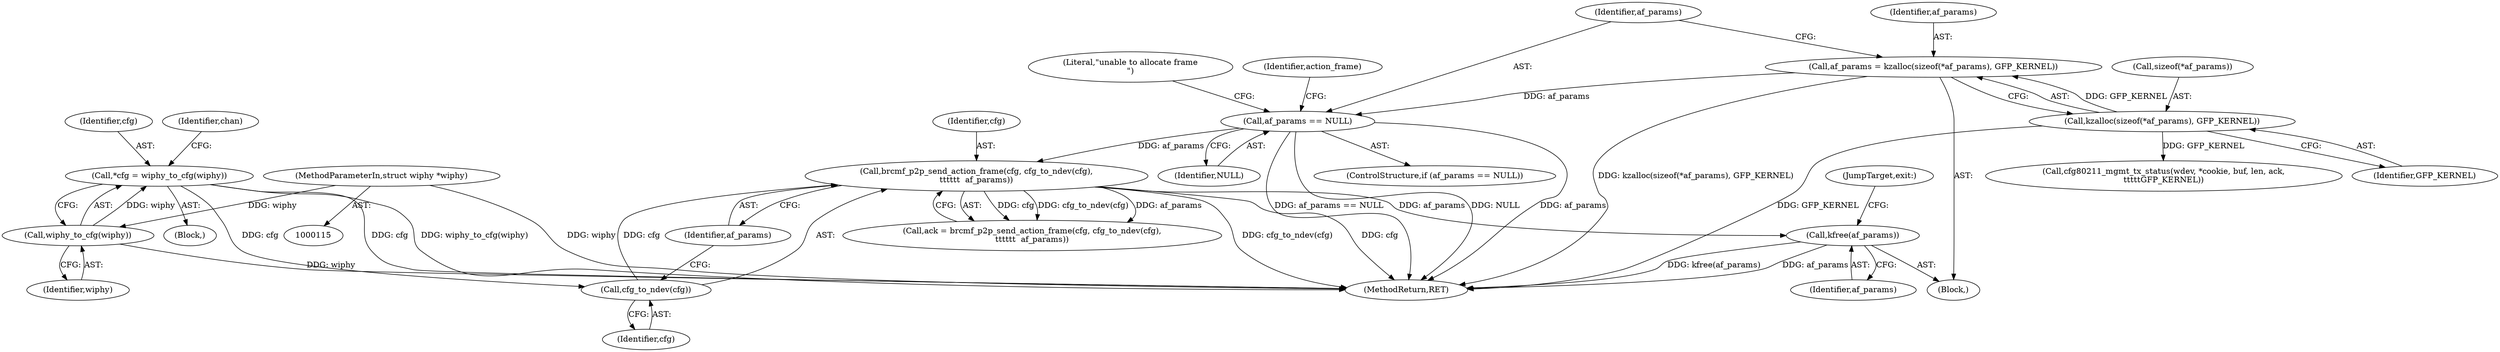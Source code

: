 digraph "0_linux_8f44c9a41386729fea410e688959ddaa9d51be7c@API" {
"1000389" [label="(Call,kfree(af_params))"];
"1000376" [label="(Call,brcmf_p2p_send_action_frame(cfg, cfg_to_ndev(cfg),\n\t\t\t\t\t\t  af_params))"];
"1000378" [label="(Call,cfg_to_ndev(cfg))"];
"1000122" [label="(Call,*cfg = wiphy_to_cfg(wiphy))"];
"1000124" [label="(Call,wiphy_to_cfg(wiphy))"];
"1000116" [label="(MethodParameterIn,struct wiphy *wiphy)"];
"1000267" [label="(Call,af_params == NULL)"];
"1000259" [label="(Call,af_params = kzalloc(sizeof(*af_params), GFP_KERNEL))"];
"1000261" [label="(Call,kzalloc(sizeof(*af_params), GFP_KERNEL))"];
"1000128" [label="(Identifier,chan)"];
"1000379" [label="(Identifier,cfg)"];
"1000268" [label="(Identifier,af_params)"];
"1000269" [label="(Identifier,NULL)"];
"1000260" [label="(Identifier,af_params)"];
"1000261" [label="(Call,kzalloc(sizeof(*af_params), GFP_KERNEL))"];
"1000380" [label="(Identifier,af_params)"];
"1000390" [label="(Identifier,af_params)"];
"1000122" [label="(Call,*cfg = wiphy_to_cfg(wiphy))"];
"1000120" [label="(Block,)"];
"1000389" [label="(Call,kfree(af_params))"];
"1000408" [label="(MethodReturn,RET)"];
"1000259" [label="(Call,af_params = kzalloc(sizeof(*af_params), GFP_KERNEL))"];
"1000265" [label="(Identifier,GFP_KERNEL)"];
"1000377" [label="(Identifier,cfg)"];
"1000378" [label="(Call,cfg_to_ndev(cfg))"];
"1000262" [label="(Call,sizeof(*af_params))"];
"1000405" [label="(JumpTarget,exit:)"];
"1000244" [label="(Block,)"];
"1000267" [label="(Call,af_params == NULL)"];
"1000125" [label="(Identifier,wiphy)"];
"1000374" [label="(Call,ack = brcmf_p2p_send_action_frame(cfg, cfg_to_ndev(cfg),\n\t\t\t\t\t\t  af_params))"];
"1000272" [label="(Literal,\"unable to allocate frame\n\")"];
"1000116" [label="(MethodParameterIn,struct wiphy *wiphy)"];
"1000381" [label="(Call,cfg80211_mgmt_tx_status(wdev, *cookie, buf, len, ack,\n\t\t\t\t\tGFP_KERNEL))"];
"1000266" [label="(ControlStructure,if (af_params == NULL))"];
"1000376" [label="(Call,brcmf_p2p_send_action_frame(cfg, cfg_to_ndev(cfg),\n\t\t\t\t\t\t  af_params))"];
"1000123" [label="(Identifier,cfg)"];
"1000124" [label="(Call,wiphy_to_cfg(wiphy))"];
"1000279" [label="(Identifier,action_frame)"];
"1000389" -> "1000244"  [label="AST: "];
"1000389" -> "1000390"  [label="CFG: "];
"1000390" -> "1000389"  [label="AST: "];
"1000405" -> "1000389"  [label="CFG: "];
"1000389" -> "1000408"  [label="DDG: kfree(af_params)"];
"1000389" -> "1000408"  [label="DDG: af_params"];
"1000376" -> "1000389"  [label="DDG: af_params"];
"1000376" -> "1000374"  [label="AST: "];
"1000376" -> "1000380"  [label="CFG: "];
"1000377" -> "1000376"  [label="AST: "];
"1000378" -> "1000376"  [label="AST: "];
"1000380" -> "1000376"  [label="AST: "];
"1000374" -> "1000376"  [label="CFG: "];
"1000376" -> "1000408"  [label="DDG: cfg"];
"1000376" -> "1000408"  [label="DDG: cfg_to_ndev(cfg)"];
"1000376" -> "1000374"  [label="DDG: cfg"];
"1000376" -> "1000374"  [label="DDG: cfg_to_ndev(cfg)"];
"1000376" -> "1000374"  [label="DDG: af_params"];
"1000378" -> "1000376"  [label="DDG: cfg"];
"1000267" -> "1000376"  [label="DDG: af_params"];
"1000378" -> "1000379"  [label="CFG: "];
"1000379" -> "1000378"  [label="AST: "];
"1000380" -> "1000378"  [label="CFG: "];
"1000122" -> "1000378"  [label="DDG: cfg"];
"1000122" -> "1000120"  [label="AST: "];
"1000122" -> "1000124"  [label="CFG: "];
"1000123" -> "1000122"  [label="AST: "];
"1000124" -> "1000122"  [label="AST: "];
"1000128" -> "1000122"  [label="CFG: "];
"1000122" -> "1000408"  [label="DDG: cfg"];
"1000122" -> "1000408"  [label="DDG: wiphy_to_cfg(wiphy)"];
"1000124" -> "1000122"  [label="DDG: wiphy"];
"1000124" -> "1000125"  [label="CFG: "];
"1000125" -> "1000124"  [label="AST: "];
"1000124" -> "1000408"  [label="DDG: wiphy"];
"1000116" -> "1000124"  [label="DDG: wiphy"];
"1000116" -> "1000115"  [label="AST: "];
"1000116" -> "1000408"  [label="DDG: wiphy"];
"1000267" -> "1000266"  [label="AST: "];
"1000267" -> "1000269"  [label="CFG: "];
"1000268" -> "1000267"  [label="AST: "];
"1000269" -> "1000267"  [label="AST: "];
"1000272" -> "1000267"  [label="CFG: "];
"1000279" -> "1000267"  [label="CFG: "];
"1000267" -> "1000408"  [label="DDG: NULL"];
"1000267" -> "1000408"  [label="DDG: af_params"];
"1000267" -> "1000408"  [label="DDG: af_params == NULL"];
"1000259" -> "1000267"  [label="DDG: af_params"];
"1000259" -> "1000244"  [label="AST: "];
"1000259" -> "1000261"  [label="CFG: "];
"1000260" -> "1000259"  [label="AST: "];
"1000261" -> "1000259"  [label="AST: "];
"1000268" -> "1000259"  [label="CFG: "];
"1000259" -> "1000408"  [label="DDG: kzalloc(sizeof(*af_params), GFP_KERNEL)"];
"1000261" -> "1000259"  [label="DDG: GFP_KERNEL"];
"1000261" -> "1000265"  [label="CFG: "];
"1000262" -> "1000261"  [label="AST: "];
"1000265" -> "1000261"  [label="AST: "];
"1000261" -> "1000408"  [label="DDG: GFP_KERNEL"];
"1000261" -> "1000381"  [label="DDG: GFP_KERNEL"];
}
